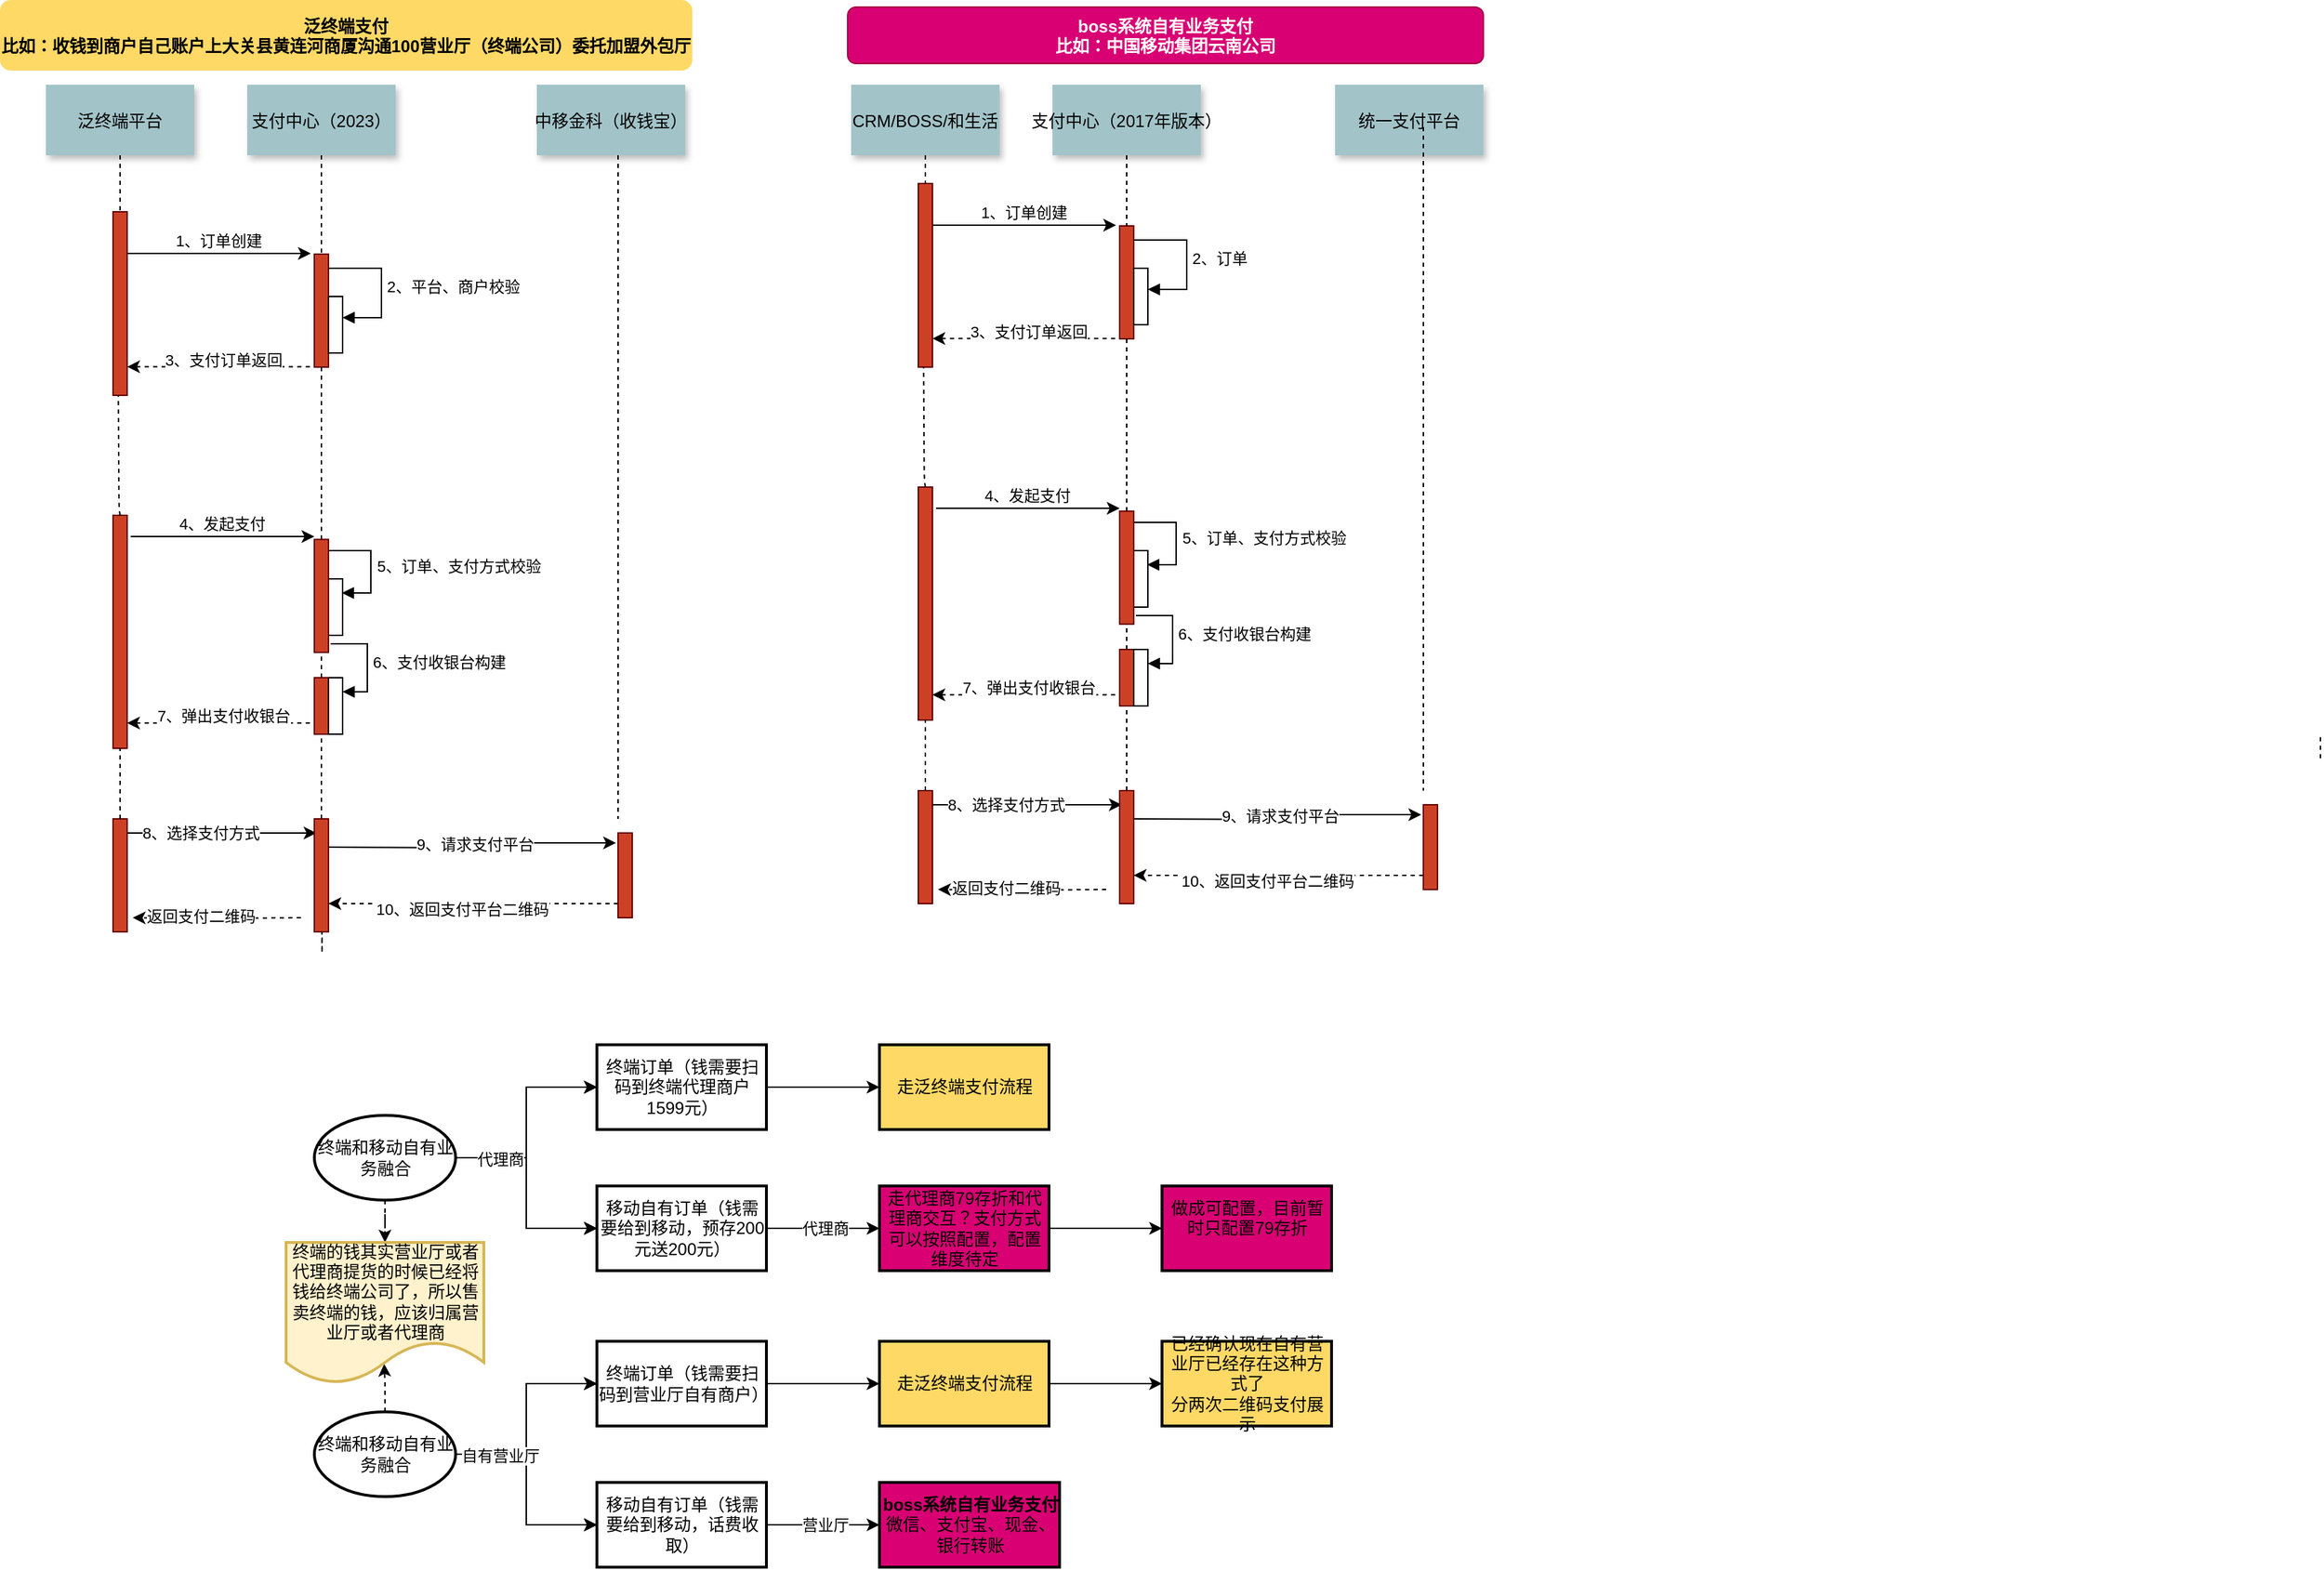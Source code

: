<mxfile version="24.6.4" type="github" pages="2">
  <diagram name="Page-1" id="9361dd3d-8414-5efd-6122-117bd74ce7a7">
    <mxGraphModel dx="1266" dy="643" grid="1" gridSize="10" guides="1" tooltips="1" connect="1" arrows="1" fold="1" page="1" pageScale="1.5" pageWidth="1200" pageHeight="1920" background="none" math="0" shadow="0">
      <root>
        <mxCell id="0" />
        <mxCell id="1" parent="0" />
        <mxCell id="4" value="泛终端平台" style="shadow=1;fillColor=#A2C4C9;strokeColor=none" parent="1" vertex="1">
          <mxGeometry x="152.5" y="60" width="105" height="50" as="geometry" />
        </mxCell>
        <mxCell id="6" value="" style="fillColor=#CC4125;strokeColor=#660000" parent="1" vertex="1">
          <mxGeometry x="342.5" y="180" width="10" height="80" as="geometry" />
        </mxCell>
        <mxCell id="7" value="支付中心（2023）" style="shadow=1;fillColor=#A2C4C9;strokeColor=none" parent="1" vertex="1">
          <mxGeometry x="295" y="60" width="105" height="50" as="geometry" />
        </mxCell>
        <mxCell id="8" value="" style="edgeStyle=none;endArrow=none;dashed=1" parent="1" source="7" target="6" edge="1">
          <mxGeometry x="272.335" y="165" width="100" height="100" as="geometry">
            <mxPoint x="347.259" y="110" as="sourcePoint" />
            <mxPoint x="347.576" y="165" as="targetPoint" />
          </mxGeometry>
        </mxCell>
        <mxCell id="9" value="1、订单创建" style="edgeStyle=none;verticalLabelPosition=top;verticalAlign=bottom" parent="1" edge="1">
          <mxGeometry x="220" y="92" width="100" height="100" as="geometry">
            <mxPoint x="210" y="179.5" as="sourcePoint" />
            <mxPoint x="340" y="179.5" as="targetPoint" />
          </mxGeometry>
        </mxCell>
        <mxCell id="11" value="" style="edgeStyle=none;verticalLabelPosition=top;verticalAlign=bottom;endArrow=none;startArrow=classic;dashed=1" parent="1" edge="1">
          <mxGeometry x="220" y="172.259" width="100" height="100" as="geometry">
            <mxPoint x="210" y="259.759" as="sourcePoint" />
            <mxPoint x="340" y="259.759" as="targetPoint" />
          </mxGeometry>
        </mxCell>
        <mxCell id="1Yy7cPz-D2KHI5b2dax2-93" value="3、支付订单返回" style="edgeLabel;html=1;align=center;verticalAlign=middle;resizable=0;points=[];" parent="11" vertex="1" connectable="0">
          <mxGeometry relative="1" as="geometry">
            <mxPoint x="3" y="-5" as="offset" />
          </mxGeometry>
        </mxCell>
        <mxCell id="52" value="" style="edgeStyle=none;endArrow=none;dashed=1" parent="1" source="1Yy7cPz-D2KHI5b2dax2-121" edge="1">
          <mxGeometry x="376.571" y="339.697" width="100" height="100" as="geometry">
            <mxPoint x="347.806" y="580" as="sourcePoint" />
            <mxPoint x="347.5" y="359.997" as="targetPoint" />
            <Array as="points" />
          </mxGeometry>
        </mxCell>
        <mxCell id="71" value="泛终端支付&#xa;比如：收钱到商户自己账户上大关县黄连河商厦沟通100营业厅（终端公司）委托加盟外包厅" style="rounded=1;fontStyle=1;fillColor=#FFD966;strokeColor=none" parent="1" vertex="1">
          <mxGeometry x="120" width="490" height="50" as="geometry" />
        </mxCell>
        <mxCell id="1Yy7cPz-D2KHI5b2dax2-110" value="" style="html=1;points=[[0,0,0,0,5],[0,1,0,0,-5],[1,0,0,0,5],[1,1,0,0,-5]];perimeter=orthogonalPerimeter;outlineConnect=0;targetShapes=umlLifeline;portConstraint=eastwest;newEdgeStyle={&quot;curved&quot;:0,&quot;rounded&quot;:0};fillColor=none;" parent="1" vertex="1">
          <mxGeometry x="352.5" y="210" width="10" height="40" as="geometry" />
        </mxCell>
        <mxCell id="1Yy7cPz-D2KHI5b2dax2-111" value="2、平台、商户校验" style="html=1;align=left;spacingLeft=2;endArrow=block;rounded=0;edgeStyle=orthogonalEdgeStyle;curved=0;rounded=0;" parent="1" source="6" target="1Yy7cPz-D2KHI5b2dax2-110" edge="1">
          <mxGeometry relative="1" as="geometry">
            <mxPoint x="370" y="190" as="sourcePoint" />
            <Array as="points">
              <mxPoint x="390" y="190" />
              <mxPoint x="390" y="225" />
            </Array>
          </mxGeometry>
        </mxCell>
        <mxCell id="1Yy7cPz-D2KHI5b2dax2-113" value="" style="edgeStyle=none;endArrow=none;dashed=1" parent="1" source="6" edge="1">
          <mxGeometry x="376.571" y="339.697" width="100" height="100" as="geometry">
            <mxPoint x="348" y="260" as="sourcePoint" />
            <mxPoint x="347.5" y="360" as="targetPoint" />
            <Array as="points" />
          </mxGeometry>
        </mxCell>
        <mxCell id="1Yy7cPz-D2KHI5b2dax2-114" value="4、发起支付" style="edgeStyle=none;verticalLabelPosition=top;verticalAlign=bottom" parent="1" edge="1">
          <mxGeometry width="100" height="100" as="geometry">
            <mxPoint x="212.5" y="380" as="sourcePoint" />
            <mxPoint x="342.5" y="380" as="targetPoint" />
            <mxPoint as="offset" />
          </mxGeometry>
        </mxCell>
        <mxCell id="1Yy7cPz-D2KHI5b2dax2-119" value="" style="html=1;points=[[0,0,0,0,5],[0,1,0,0,-5],[1,0,0,0,5],[1,1,0,0,-5]];perimeter=orthogonalPerimeter;outlineConnect=0;targetShapes=umlLifeline;portConstraint=eastwest;newEdgeStyle={&quot;curved&quot;:0,&quot;rounded&quot;:0};" parent="1" vertex="1">
          <mxGeometry x="352.5" y="410" width="10" height="40" as="geometry" />
        </mxCell>
        <mxCell id="1Yy7cPz-D2KHI5b2dax2-120" value="5、订单、支付方式校验" style="html=1;align=left;spacingLeft=2;endArrow=block;rounded=0;edgeStyle=orthogonalEdgeStyle;curved=0;rounded=0;" parent="1" edge="1">
          <mxGeometry relative="1" as="geometry">
            <mxPoint x="352.5" y="390" as="sourcePoint" />
            <Array as="points">
              <mxPoint x="382.5" y="420" />
            </Array>
            <mxPoint x="362" y="420" as="targetPoint" />
          </mxGeometry>
        </mxCell>
        <mxCell id="1Yy7cPz-D2KHI5b2dax2-122" value="" style="edgeStyle=none;endArrow=none;dashed=1" parent="1" source="1Yy7cPz-D2KHI5b2dax2-123" target="1Yy7cPz-D2KHI5b2dax2-121" edge="1">
          <mxGeometry x="376.571" y="339.697" width="100" height="100" as="geometry">
            <mxPoint x="347.806" y="580" as="sourcePoint" />
            <mxPoint x="347.5" y="359.997" as="targetPoint" />
            <Array as="points" />
          </mxGeometry>
        </mxCell>
        <mxCell id="1Yy7cPz-D2KHI5b2dax2-121" value="" style="fillColor=#CC4125;strokeColor=#660000" parent="1" vertex="1">
          <mxGeometry x="342.5" y="382.084" width="10" height="80" as="geometry" />
        </mxCell>
        <mxCell id="1Yy7cPz-D2KHI5b2dax2-124" value="" style="edgeStyle=none;endArrow=none;dashed=1" parent="1" source="1Yy7cPz-D2KHI5b2dax2-151" target="1Yy7cPz-D2KHI5b2dax2-123" edge="1">
          <mxGeometry x="376.571" y="339.697" width="100" height="100" as="geometry">
            <mxPoint x="347.806" y="580" as="sourcePoint" />
            <mxPoint x="348" y="462" as="targetPoint" />
            <Array as="points" />
          </mxGeometry>
        </mxCell>
        <mxCell id="1Yy7cPz-D2KHI5b2dax2-123" value="" style="fillColor=#CC4125;strokeColor=#660000" parent="1" vertex="1">
          <mxGeometry x="342.5" y="480.004" width="10" height="40" as="geometry" />
        </mxCell>
        <mxCell id="1Yy7cPz-D2KHI5b2dax2-126" value="" style="edgeStyle=none;verticalLabelPosition=top;verticalAlign=bottom;endArrow=none;startArrow=classic;dashed=1" parent="1" edge="1">
          <mxGeometry x="220" y="172.259" width="100" height="100" as="geometry">
            <mxPoint x="210" y="512.079" as="sourcePoint" />
            <mxPoint x="340" y="512.079" as="targetPoint" />
          </mxGeometry>
        </mxCell>
        <mxCell id="1Yy7cPz-D2KHI5b2dax2-127" value="7、弹出支付收银台" style="edgeLabel;html=1;align=center;verticalAlign=middle;resizable=0;points=[];" parent="1Yy7cPz-D2KHI5b2dax2-126" vertex="1" connectable="0">
          <mxGeometry relative="1" as="geometry">
            <mxPoint x="3" y="-5" as="offset" />
          </mxGeometry>
        </mxCell>
        <mxCell id="1Yy7cPz-D2KHI5b2dax2-131" value="" style="html=1;points=[[0,0,0,0,5],[0,1,0,0,-5],[1,0,0,0,5],[1,1,0,0,-5]];perimeter=orthogonalPerimeter;outlineConnect=0;targetShapes=umlLifeline;portConstraint=eastwest;newEdgeStyle={&quot;curved&quot;:0,&quot;rounded&quot;:0};" parent="1" vertex="1">
          <mxGeometry x="352.5" y="480" width="10" height="40" as="geometry" />
        </mxCell>
        <mxCell id="1Yy7cPz-D2KHI5b2dax2-132" value="6、支付收银台构建" style="html=1;align=left;spacingLeft=2;endArrow=block;rounded=0;edgeStyle=orthogonalEdgeStyle;curved=0;rounded=0;exitX=1.15;exitY=0.924;exitDx=0;exitDy=0;exitPerimeter=0;" parent="1" source="1Yy7cPz-D2KHI5b2dax2-121" target="1Yy7cPz-D2KHI5b2dax2-131" edge="1">
          <mxGeometry relative="1" as="geometry">
            <mxPoint x="363" y="460" as="sourcePoint" />
            <Array as="points">
              <mxPoint x="380" y="456" />
              <mxPoint x="380" y="490" />
            </Array>
          </mxGeometry>
        </mxCell>
        <mxCell id="1Yy7cPz-D2KHI5b2dax2-134" value="" style="edgeStyle=elbowEdgeStyle;elbow=horizontal;endArrow=none;dashed=1" parent="1" source="4" target="2" edge="1">
          <mxGeometry x="230.0" y="310" width="100" height="100" as="geometry">
            <mxPoint x="200" y="110" as="sourcePoint" />
            <mxPoint x="200" y="530" as="targetPoint" />
            <Array as="points" />
          </mxGeometry>
        </mxCell>
        <mxCell id="2" value="" style="fillColor=#CC4125;strokeColor=#660000" parent="1" vertex="1">
          <mxGeometry x="200" y="150" width="10" height="130" as="geometry" />
        </mxCell>
        <mxCell id="66" value="" style="fillColor=#CC4125;strokeColor=#660000" parent="1" vertex="1">
          <mxGeometry x="200" y="365" width="10" height="165" as="geometry" />
        </mxCell>
        <mxCell id="1Yy7cPz-D2KHI5b2dax2-140" value="" style="edgeStyle=none;endArrow=none;dashed=1;entryX=0.25;entryY=1;entryDx=0;entryDy=0;exitX=0.5;exitY=0;exitDx=0;exitDy=0;" parent="1" source="66" edge="1">
          <mxGeometry x="376.571" y="339.697" width="100" height="100" as="geometry">
            <mxPoint x="206.25" y="360" as="sourcePoint" />
            <mxPoint x="203.75" y="280" as="targetPoint" />
            <Array as="points">
              <mxPoint x="204.25" y="360" />
            </Array>
          </mxGeometry>
        </mxCell>
        <mxCell id="1Yy7cPz-D2KHI5b2dax2-152" value="" style="edgeStyle=orthogonalEdgeStyle;rounded=0;orthogonalLoop=1;jettySize=auto;html=1;entryX=0.15;entryY=0.125;entryDx=0;entryDy=0;entryPerimeter=0;" parent="1" source="1Yy7cPz-D2KHI5b2dax2-147" target="1Yy7cPz-D2KHI5b2dax2-151" edge="1">
          <mxGeometry relative="1" as="geometry">
            <Array as="points">
              <mxPoint x="310" y="590" />
              <mxPoint x="310" y="590" />
            </Array>
          </mxGeometry>
        </mxCell>
        <mxCell id="1Yy7cPz-D2KHI5b2dax2-154" value="8、选择支付方式" style="edgeLabel;html=1;align=center;verticalAlign=middle;resizable=0;points=[];" parent="1Yy7cPz-D2KHI5b2dax2-152" vertex="1" connectable="0">
          <mxGeometry x="-0.224" relative="1" as="geometry">
            <mxPoint as="offset" />
          </mxGeometry>
        </mxCell>
        <mxCell id="1Yy7cPz-D2KHI5b2dax2-147" value="" style="fillColor=#CC4125;strokeColor=#660000" parent="1" vertex="1">
          <mxGeometry x="200" y="580" width="10" height="80" as="geometry" />
        </mxCell>
        <mxCell id="1Yy7cPz-D2KHI5b2dax2-150" value="" style="edgeStyle=none;endArrow=none;dashed=1;entryX=0.5;entryY=1;entryDx=0;entryDy=0;" parent="1" target="66" edge="1">
          <mxGeometry x="376.571" y="339.697" width="100" height="100" as="geometry">
            <mxPoint x="205" y="580" as="sourcePoint" />
            <mxPoint x="358" y="530" as="targetPoint" />
            <Array as="points">
              <mxPoint x="205" y="580" />
            </Array>
          </mxGeometry>
        </mxCell>
        <mxCell id="1Yy7cPz-D2KHI5b2dax2-153" value="" style="edgeStyle=none;endArrow=none;dashed=1" parent="1" target="1Yy7cPz-D2KHI5b2dax2-151" edge="1">
          <mxGeometry x="376.571" y="339.697" width="100" height="100" as="geometry">
            <mxPoint x="347.806" y="580" as="sourcePoint" />
            <mxPoint x="348" y="520" as="targetPoint" />
            <Array as="points">
              <mxPoint x="348" y="680" />
            </Array>
          </mxGeometry>
        </mxCell>
        <mxCell id="1Yy7cPz-D2KHI5b2dax2-156" value="" style="edgeStyle=orthogonalEdgeStyle;rounded=0;orthogonalLoop=1;jettySize=auto;html=1;entryX=-0.15;entryY=0.117;entryDx=0;entryDy=0;entryPerimeter=0;" parent="1" target="1Yy7cPz-D2KHI5b2dax2-155" edge="1">
          <mxGeometry relative="1" as="geometry">
            <mxPoint x="352.5" y="600" as="sourcePoint" />
            <mxPoint x="545" y="600" as="targetPoint" />
          </mxGeometry>
        </mxCell>
        <mxCell id="1Yy7cPz-D2KHI5b2dax2-157" value="9、请求支付平台" style="edgeLabel;html=1;align=center;verticalAlign=middle;resizable=0;points=[];" parent="1Yy7cPz-D2KHI5b2dax2-156" vertex="1" connectable="0">
          <mxGeometry x="0.023" relative="1" as="geometry">
            <mxPoint as="offset" />
          </mxGeometry>
        </mxCell>
        <mxCell id="1Yy7cPz-D2KHI5b2dax2-175" value="" style="edgeStyle=orthogonalEdgeStyle;rounded=0;orthogonalLoop=1;jettySize=auto;html=1;dashed=1;entryX=1.4;entryY=0.875;entryDx=0;entryDy=0;entryPerimeter=0;" parent="1" target="1Yy7cPz-D2KHI5b2dax2-147" edge="1">
          <mxGeometry relative="1" as="geometry">
            <mxPoint x="333" y="650" as="sourcePoint" />
            <mxPoint x="243" y="650" as="targetPoint" />
            <Array as="points" />
          </mxGeometry>
        </mxCell>
        <mxCell id="1Yy7cPz-D2KHI5b2dax2-176" value="返回支付二维码" style="edgeLabel;html=1;align=center;verticalAlign=middle;resizable=0;points=[];" parent="1Yy7cPz-D2KHI5b2dax2-175" vertex="1" connectable="0">
          <mxGeometry x="0.197" y="-1" relative="1" as="geometry">
            <mxPoint as="offset" />
          </mxGeometry>
        </mxCell>
        <mxCell id="1Yy7cPz-D2KHI5b2dax2-151" value="" style="fillColor=#CC4125;strokeColor=#660000" parent="1" vertex="1">
          <mxGeometry x="342.5" y="580" width="10" height="80" as="geometry" />
        </mxCell>
        <mxCell id="1Yy7cPz-D2KHI5b2dax2-159" value="" style="edgeStyle=orthogonalEdgeStyle;rounded=0;orthogonalLoop=1;jettySize=auto;html=1;dashed=1;entryX=1;entryY=0.75;entryDx=0;entryDy=0;" parent="1" source="1Yy7cPz-D2KHI5b2dax2-155" target="1Yy7cPz-D2KHI5b2dax2-151" edge="1">
          <mxGeometry relative="1" as="geometry">
            <mxPoint x="465" y="620" as="targetPoint" />
            <Array as="points">
              <mxPoint x="490" y="640" />
              <mxPoint x="490" y="640" />
            </Array>
          </mxGeometry>
        </mxCell>
        <mxCell id="1Yy7cPz-D2KHI5b2dax2-160" value="10、返回支付平台二维码" style="edgeLabel;html=1;align=center;verticalAlign=middle;resizable=0;points=[];" parent="1Yy7cPz-D2KHI5b2dax2-159" vertex="1" connectable="0">
          <mxGeometry x="0.081" y="4" relative="1" as="geometry">
            <mxPoint as="offset" />
          </mxGeometry>
        </mxCell>
        <mxCell id="1Yy7cPz-D2KHI5b2dax2-155" value="" style="fillColor=#CC4125;strokeColor=#660000" parent="1" vertex="1">
          <mxGeometry x="557.5" y="590" width="10" height="60" as="geometry" />
        </mxCell>
        <mxCell id="1Yy7cPz-D2KHI5b2dax2-161" value="中移金科（收钱宝）" style="shadow=1;fillColor=#A2C4C9;strokeColor=none" parent="1" vertex="1">
          <mxGeometry x="500" y="60" width="105" height="50" as="geometry" />
        </mxCell>
        <mxCell id="1Yy7cPz-D2KHI5b2dax2-165" value="" style="edgeStyle=none;endArrow=none;dashed=1;" parent="1" edge="1">
          <mxGeometry x="376.571" y="339.697" width="100" height="100" as="geometry">
            <mxPoint x="557.5" y="110" as="sourcePoint" />
            <mxPoint x="557.5" y="580" as="targetPoint" />
            <Array as="points" />
          </mxGeometry>
        </mxCell>
        <mxCell id="1Yy7cPz-D2KHI5b2dax2-220" value="CRM/BOSS/和生活" style="shadow=1;fillColor=#A2C4C9;strokeColor=none" parent="1" vertex="1">
          <mxGeometry x="722.5" y="60" width="105" height="50" as="geometry" />
        </mxCell>
        <mxCell id="1Yy7cPz-D2KHI5b2dax2-221" value="" style="fillColor=#CC4125;strokeColor=#660000" parent="1" vertex="1">
          <mxGeometry x="912.5" y="160" width="10" height="80" as="geometry" />
        </mxCell>
        <mxCell id="1Yy7cPz-D2KHI5b2dax2-222" value="支付中心（2017年版本）" style="shadow=1;fillColor=#A2C4C9;strokeColor=none" parent="1" vertex="1">
          <mxGeometry x="865" y="60" width="105" height="50" as="geometry" />
        </mxCell>
        <mxCell id="1Yy7cPz-D2KHI5b2dax2-223" value="" style="edgeStyle=none;endArrow=none;dashed=1" parent="1" source="1Yy7cPz-D2KHI5b2dax2-222" target="1Yy7cPz-D2KHI5b2dax2-221" edge="1">
          <mxGeometry x="272.335" y="165" width="100" height="100" as="geometry">
            <mxPoint x="917.259" y="90" as="sourcePoint" />
            <mxPoint x="917.576" y="145" as="targetPoint" />
          </mxGeometry>
        </mxCell>
        <mxCell id="1Yy7cPz-D2KHI5b2dax2-224" value="1、订单创建" style="edgeStyle=none;verticalLabelPosition=top;verticalAlign=bottom" parent="1" edge="1">
          <mxGeometry x="220" y="92" width="100" height="100" as="geometry">
            <mxPoint x="780" y="159.5" as="sourcePoint" />
            <mxPoint x="910" y="159.5" as="targetPoint" />
          </mxGeometry>
        </mxCell>
        <mxCell id="1Yy7cPz-D2KHI5b2dax2-225" value="" style="edgeStyle=none;verticalLabelPosition=top;verticalAlign=bottom;endArrow=none;startArrow=classic;dashed=1" parent="1" edge="1">
          <mxGeometry x="220" y="172.259" width="100" height="100" as="geometry">
            <mxPoint x="780" y="239.759" as="sourcePoint" />
            <mxPoint x="910" y="239.759" as="targetPoint" />
          </mxGeometry>
        </mxCell>
        <mxCell id="1Yy7cPz-D2KHI5b2dax2-226" value="3、支付订单返回" style="edgeLabel;html=1;align=center;verticalAlign=middle;resizable=0;points=[];" parent="1Yy7cPz-D2KHI5b2dax2-225" vertex="1" connectable="0">
          <mxGeometry relative="1" as="geometry">
            <mxPoint x="3" y="-5" as="offset" />
          </mxGeometry>
        </mxCell>
        <mxCell id="1Yy7cPz-D2KHI5b2dax2-227" value="" style="edgeStyle=none;endArrow=none;dashed=1" parent="1" source="1Yy7cPz-D2KHI5b2dax2-237" edge="1">
          <mxGeometry x="376.571" y="339.697" width="100" height="100" as="geometry">
            <mxPoint x="917.806" y="560" as="sourcePoint" />
            <mxPoint x="917.5" y="339.997" as="targetPoint" />
            <Array as="points" />
          </mxGeometry>
        </mxCell>
        <mxCell id="1Yy7cPz-D2KHI5b2dax2-228" value="" style="edgeStyle=none;endArrow=none;dashed=1" parent="1" edge="1">
          <mxGeometry x="1204.071" y="380.087" width="100" height="100" as="geometry">
            <mxPoint x="1762.5" y="522.083" as="sourcePoint" />
            <mxPoint x="1762.5" y="540" as="targetPoint" />
          </mxGeometry>
        </mxCell>
        <mxCell id="1Yy7cPz-D2KHI5b2dax2-229" value="boss系统自有业务支付&#xa;比如：中国移动集团云南公司" style="rounded=1;fontStyle=1;fillColor=#D80073;strokeColor=#A50040;fontColor=#ffffff;" parent="1" vertex="1">
          <mxGeometry x="720" y="5" width="450" height="40" as="geometry" />
        </mxCell>
        <mxCell id="1Yy7cPz-D2KHI5b2dax2-230" value="" style="html=1;points=[[0,0,0,0,5],[0,1,0,0,-5],[1,0,0,0,5],[1,1,0,0,-5]];perimeter=orthogonalPerimeter;outlineConnect=0;targetShapes=umlLifeline;portConstraint=eastwest;newEdgeStyle={&quot;curved&quot;:0,&quot;rounded&quot;:0};fillColor=none;" parent="1" vertex="1">
          <mxGeometry x="922.5" y="190" width="10" height="40" as="geometry" />
        </mxCell>
        <mxCell id="1Yy7cPz-D2KHI5b2dax2-231" value="2、订单" style="html=1;align=left;spacingLeft=2;endArrow=block;rounded=0;edgeStyle=orthogonalEdgeStyle;curved=0;rounded=0;" parent="1" source="1Yy7cPz-D2KHI5b2dax2-221" target="1Yy7cPz-D2KHI5b2dax2-230" edge="1">
          <mxGeometry relative="1" as="geometry">
            <mxPoint x="940" y="170" as="sourcePoint" />
            <Array as="points">
              <mxPoint x="960" y="170" />
              <mxPoint x="960" y="205" />
            </Array>
          </mxGeometry>
        </mxCell>
        <mxCell id="1Yy7cPz-D2KHI5b2dax2-232" value="" style="edgeStyle=none;endArrow=none;dashed=1" parent="1" source="1Yy7cPz-D2KHI5b2dax2-221" edge="1">
          <mxGeometry x="376.571" y="339.697" width="100" height="100" as="geometry">
            <mxPoint x="918" y="240" as="sourcePoint" />
            <mxPoint x="917.5" y="340" as="targetPoint" />
            <Array as="points" />
          </mxGeometry>
        </mxCell>
        <mxCell id="1Yy7cPz-D2KHI5b2dax2-233" value="4、发起支付" style="edgeStyle=none;verticalLabelPosition=top;verticalAlign=bottom" parent="1" edge="1">
          <mxGeometry width="100" height="100" as="geometry">
            <mxPoint x="782.5" y="360" as="sourcePoint" />
            <mxPoint x="912.5" y="360" as="targetPoint" />
            <mxPoint as="offset" />
          </mxGeometry>
        </mxCell>
        <mxCell id="1Yy7cPz-D2KHI5b2dax2-234" value="" style="html=1;points=[[0,0,0,0,5],[0,1,0,0,-5],[1,0,0,0,5],[1,1,0,0,-5]];perimeter=orthogonalPerimeter;outlineConnect=0;targetShapes=umlLifeline;portConstraint=eastwest;newEdgeStyle={&quot;curved&quot;:0,&quot;rounded&quot;:0};" parent="1" vertex="1">
          <mxGeometry x="922.5" y="390" width="10" height="40" as="geometry" />
        </mxCell>
        <mxCell id="1Yy7cPz-D2KHI5b2dax2-235" value="5、订单、支付方式校验" style="html=1;align=left;spacingLeft=2;endArrow=block;rounded=0;edgeStyle=orthogonalEdgeStyle;curved=0;rounded=0;" parent="1" edge="1">
          <mxGeometry relative="1" as="geometry">
            <mxPoint x="922.5" y="370" as="sourcePoint" />
            <Array as="points">
              <mxPoint x="952.5" y="400" />
            </Array>
            <mxPoint x="932" y="400" as="targetPoint" />
          </mxGeometry>
        </mxCell>
        <mxCell id="1Yy7cPz-D2KHI5b2dax2-236" value="" style="edgeStyle=none;endArrow=none;dashed=1" parent="1" source="1Yy7cPz-D2KHI5b2dax2-239" target="1Yy7cPz-D2KHI5b2dax2-237" edge="1">
          <mxGeometry x="376.571" y="339.697" width="100" height="100" as="geometry">
            <mxPoint x="917.806" y="560" as="sourcePoint" />
            <mxPoint x="917.5" y="339.997" as="targetPoint" />
            <Array as="points" />
          </mxGeometry>
        </mxCell>
        <mxCell id="1Yy7cPz-D2KHI5b2dax2-237" value="" style="fillColor=#CC4125;strokeColor=#660000" parent="1" vertex="1">
          <mxGeometry x="912.5" y="362.084" width="10" height="80" as="geometry" />
        </mxCell>
        <mxCell id="1Yy7cPz-D2KHI5b2dax2-238" value="" style="edgeStyle=none;endArrow=none;dashed=1" parent="1" source="1Yy7cPz-D2KHI5b2dax2-257" target="1Yy7cPz-D2KHI5b2dax2-239" edge="1">
          <mxGeometry x="376.571" y="339.697" width="100" height="100" as="geometry">
            <mxPoint x="917.806" y="560" as="sourcePoint" />
            <mxPoint x="918" y="442" as="targetPoint" />
            <Array as="points" />
          </mxGeometry>
        </mxCell>
        <mxCell id="1Yy7cPz-D2KHI5b2dax2-239" value="" style="fillColor=#CC4125;strokeColor=#660000" parent="1" vertex="1">
          <mxGeometry x="912.5" y="460.004" width="10" height="40" as="geometry" />
        </mxCell>
        <mxCell id="1Yy7cPz-D2KHI5b2dax2-240" value="" style="edgeStyle=none;verticalLabelPosition=top;verticalAlign=bottom;endArrow=none;startArrow=classic;dashed=1" parent="1" edge="1">
          <mxGeometry x="220" y="172.259" width="100" height="100" as="geometry">
            <mxPoint x="780" y="492.079" as="sourcePoint" />
            <mxPoint x="910" y="492.079" as="targetPoint" />
          </mxGeometry>
        </mxCell>
        <mxCell id="1Yy7cPz-D2KHI5b2dax2-241" value="7、弹出支付收银台" style="edgeLabel;html=1;align=center;verticalAlign=middle;resizable=0;points=[];" parent="1Yy7cPz-D2KHI5b2dax2-240" vertex="1" connectable="0">
          <mxGeometry relative="1" as="geometry">
            <mxPoint x="3" y="-5" as="offset" />
          </mxGeometry>
        </mxCell>
        <mxCell id="1Yy7cPz-D2KHI5b2dax2-242" value="" style="html=1;points=[[0,0,0,0,5],[0,1,0,0,-5],[1,0,0,0,5],[1,1,0,0,-5]];perimeter=orthogonalPerimeter;outlineConnect=0;targetShapes=umlLifeline;portConstraint=eastwest;newEdgeStyle={&quot;curved&quot;:0,&quot;rounded&quot;:0};" parent="1" vertex="1">
          <mxGeometry x="922.5" y="460" width="10" height="40" as="geometry" />
        </mxCell>
        <mxCell id="1Yy7cPz-D2KHI5b2dax2-243" value="6、支付收银台构建" style="html=1;align=left;spacingLeft=2;endArrow=block;rounded=0;edgeStyle=orthogonalEdgeStyle;curved=0;rounded=0;exitX=1.15;exitY=0.924;exitDx=0;exitDy=0;exitPerimeter=0;" parent="1" source="1Yy7cPz-D2KHI5b2dax2-237" target="1Yy7cPz-D2KHI5b2dax2-242" edge="1">
          <mxGeometry relative="1" as="geometry">
            <mxPoint x="933" y="440" as="sourcePoint" />
            <Array as="points">
              <mxPoint x="950" y="436" />
              <mxPoint x="950" y="470" />
            </Array>
          </mxGeometry>
        </mxCell>
        <mxCell id="1Yy7cPz-D2KHI5b2dax2-244" value="" style="edgeStyle=elbowEdgeStyle;elbow=horizontal;endArrow=none;dashed=1" parent="1" source="1Yy7cPz-D2KHI5b2dax2-220" target="1Yy7cPz-D2KHI5b2dax2-245" edge="1">
          <mxGeometry x="230.0" y="310" width="100" height="100" as="geometry">
            <mxPoint x="770" y="90" as="sourcePoint" />
            <mxPoint x="770" y="510" as="targetPoint" />
            <Array as="points" />
          </mxGeometry>
        </mxCell>
        <mxCell id="1Yy7cPz-D2KHI5b2dax2-245" value="" style="fillColor=#CC4125;strokeColor=#660000" parent="1" vertex="1">
          <mxGeometry x="770" y="130" width="10" height="130" as="geometry" />
        </mxCell>
        <mxCell id="1Yy7cPz-D2KHI5b2dax2-246" value="" style="fillColor=#CC4125;strokeColor=#660000" parent="1" vertex="1">
          <mxGeometry x="770" y="345" width="10" height="165" as="geometry" />
        </mxCell>
        <mxCell id="1Yy7cPz-D2KHI5b2dax2-247" value="" style="edgeStyle=none;endArrow=none;dashed=1;entryX=0.25;entryY=1;entryDx=0;entryDy=0;exitX=0.5;exitY=0;exitDx=0;exitDy=0;" parent="1" source="1Yy7cPz-D2KHI5b2dax2-246" edge="1">
          <mxGeometry x="376.571" y="339.697" width="100" height="100" as="geometry">
            <mxPoint x="776.25" y="340" as="sourcePoint" />
            <mxPoint x="773.75" y="260" as="targetPoint" />
            <Array as="points">
              <mxPoint x="774.25" y="340" />
            </Array>
          </mxGeometry>
        </mxCell>
        <mxCell id="1Yy7cPz-D2KHI5b2dax2-248" value="" style="edgeStyle=orthogonalEdgeStyle;rounded=0;orthogonalLoop=1;jettySize=auto;html=1;entryX=0.15;entryY=0.125;entryDx=0;entryDy=0;entryPerimeter=0;" parent="1" source="1Yy7cPz-D2KHI5b2dax2-250" target="1Yy7cPz-D2KHI5b2dax2-257" edge="1">
          <mxGeometry relative="1" as="geometry">
            <Array as="points">
              <mxPoint x="880" y="570" />
              <mxPoint x="880" y="570" />
            </Array>
          </mxGeometry>
        </mxCell>
        <mxCell id="1Yy7cPz-D2KHI5b2dax2-249" value="8、选择支付方式" style="edgeLabel;html=1;align=center;verticalAlign=middle;resizable=0;points=[];" parent="1Yy7cPz-D2KHI5b2dax2-248" vertex="1" connectable="0">
          <mxGeometry x="-0.224" relative="1" as="geometry">
            <mxPoint as="offset" />
          </mxGeometry>
        </mxCell>
        <mxCell id="1Yy7cPz-D2KHI5b2dax2-250" value="" style="fillColor=#CC4125;strokeColor=#660000" parent="1" vertex="1">
          <mxGeometry x="770" y="560" width="10" height="80" as="geometry" />
        </mxCell>
        <mxCell id="1Yy7cPz-D2KHI5b2dax2-251" value="" style="edgeStyle=none;endArrow=none;dashed=1;entryX=0.5;entryY=1;entryDx=0;entryDy=0;" parent="1" target="1Yy7cPz-D2KHI5b2dax2-246" edge="1">
          <mxGeometry x="376.571" y="339.697" width="100" height="100" as="geometry">
            <mxPoint x="775" y="560" as="sourcePoint" />
            <mxPoint x="928" y="510" as="targetPoint" />
            <Array as="points">
              <mxPoint x="775" y="560" />
            </Array>
          </mxGeometry>
        </mxCell>
        <mxCell id="1Yy7cPz-D2KHI5b2dax2-253" value="" style="edgeStyle=orthogonalEdgeStyle;rounded=0;orthogonalLoop=1;jettySize=auto;html=1;entryX=-0.15;entryY=0.117;entryDx=0;entryDy=0;entryPerimeter=0;" parent="1" target="1Yy7cPz-D2KHI5b2dax2-260" edge="1">
          <mxGeometry relative="1" as="geometry">
            <mxPoint x="922.5" y="580" as="sourcePoint" />
            <mxPoint x="1115" y="580" as="targetPoint" />
          </mxGeometry>
        </mxCell>
        <mxCell id="1Yy7cPz-D2KHI5b2dax2-254" value="9、请求支付平台" style="edgeLabel;html=1;align=center;verticalAlign=middle;resizable=0;points=[];" parent="1Yy7cPz-D2KHI5b2dax2-253" vertex="1" connectable="0">
          <mxGeometry x="0.023" relative="1" as="geometry">
            <mxPoint as="offset" />
          </mxGeometry>
        </mxCell>
        <mxCell id="1Yy7cPz-D2KHI5b2dax2-255" value="" style="edgeStyle=orthogonalEdgeStyle;rounded=0;orthogonalLoop=1;jettySize=auto;html=1;dashed=1;entryX=1.4;entryY=0.875;entryDx=0;entryDy=0;entryPerimeter=0;" parent="1" target="1Yy7cPz-D2KHI5b2dax2-250" edge="1">
          <mxGeometry relative="1" as="geometry">
            <mxPoint x="903" y="630" as="sourcePoint" />
            <mxPoint x="813" y="630" as="targetPoint" />
            <Array as="points" />
          </mxGeometry>
        </mxCell>
        <mxCell id="1Yy7cPz-D2KHI5b2dax2-256" value="返回支付二维码" style="edgeLabel;html=1;align=center;verticalAlign=middle;resizable=0;points=[];" parent="1Yy7cPz-D2KHI5b2dax2-255" vertex="1" connectable="0">
          <mxGeometry x="0.197" y="-1" relative="1" as="geometry">
            <mxPoint as="offset" />
          </mxGeometry>
        </mxCell>
        <mxCell id="1Yy7cPz-D2KHI5b2dax2-257" value="" style="fillColor=#CC4125;strokeColor=#660000" parent="1" vertex="1">
          <mxGeometry x="912.5" y="560" width="10" height="80" as="geometry" />
        </mxCell>
        <mxCell id="1Yy7cPz-D2KHI5b2dax2-258" value="" style="edgeStyle=orthogonalEdgeStyle;rounded=0;orthogonalLoop=1;jettySize=auto;html=1;dashed=1;entryX=1;entryY=0.75;entryDx=0;entryDy=0;" parent="1" source="1Yy7cPz-D2KHI5b2dax2-260" target="1Yy7cPz-D2KHI5b2dax2-257" edge="1">
          <mxGeometry relative="1" as="geometry">
            <mxPoint x="1035" y="600" as="targetPoint" />
            <Array as="points">
              <mxPoint x="1060" y="620" />
              <mxPoint x="1060" y="620" />
            </Array>
          </mxGeometry>
        </mxCell>
        <mxCell id="1Yy7cPz-D2KHI5b2dax2-259" value="10、返回支付平台二维码" style="edgeLabel;html=1;align=center;verticalAlign=middle;resizable=0;points=[];" parent="1Yy7cPz-D2KHI5b2dax2-258" vertex="1" connectable="0">
          <mxGeometry x="0.081" y="4" relative="1" as="geometry">
            <mxPoint as="offset" />
          </mxGeometry>
        </mxCell>
        <mxCell id="1Yy7cPz-D2KHI5b2dax2-260" value="" style="fillColor=#CC4125;strokeColor=#660000" parent="1" vertex="1">
          <mxGeometry x="1127.5" y="570" width="10" height="60" as="geometry" />
        </mxCell>
        <mxCell id="1Yy7cPz-D2KHI5b2dax2-261" value="统一支付平台" style="shadow=1;fillColor=#A2C4C9;strokeColor=none" parent="1" vertex="1">
          <mxGeometry x="1065" y="60" width="105" height="50" as="geometry" />
        </mxCell>
        <mxCell id="1Yy7cPz-D2KHI5b2dax2-262" value="" style="edgeStyle=none;endArrow=none;dashed=1;" parent="1" edge="1">
          <mxGeometry x="376.571" y="339.697" width="100" height="100" as="geometry">
            <mxPoint x="1127.5" y="90" as="sourcePoint" />
            <mxPoint x="1127.5" y="560" as="targetPoint" />
            <Array as="points" />
          </mxGeometry>
        </mxCell>
        <mxCell id="1Yy7cPz-D2KHI5b2dax2-265" value="" style="edgeStyle=orthogonalEdgeStyle;rounded=0;orthogonalLoop=1;jettySize=auto;html=1;" parent="1" source="1Yy7cPz-D2KHI5b2dax2-263" target="1Yy7cPz-D2KHI5b2dax2-264" edge="1">
          <mxGeometry relative="1" as="geometry" />
        </mxCell>
        <mxCell id="1Yy7cPz-D2KHI5b2dax2-267" value="" style="edgeStyle=orthogonalEdgeStyle;rounded=0;orthogonalLoop=1;jettySize=auto;html=1;" parent="1" source="1Yy7cPz-D2KHI5b2dax2-263" target="1Yy7cPz-D2KHI5b2dax2-264" edge="1">
          <mxGeometry relative="1" as="geometry" />
        </mxCell>
        <mxCell id="1Yy7cPz-D2KHI5b2dax2-268" value="" style="edgeStyle=orthogonalEdgeStyle;rounded=0;orthogonalLoop=1;jettySize=auto;html=1;" parent="1" source="1Yy7cPz-D2KHI5b2dax2-263" target="1Yy7cPz-D2KHI5b2dax2-264" edge="1">
          <mxGeometry relative="1" as="geometry" />
        </mxCell>
        <mxCell id="1Yy7cPz-D2KHI5b2dax2-269" style="edgeStyle=orthogonalEdgeStyle;rounded=0;orthogonalLoop=1;jettySize=auto;html=1;entryX=0;entryY=0.5;entryDx=0;entryDy=0;" parent="1" source="1Yy7cPz-D2KHI5b2dax2-263" target="1Yy7cPz-D2KHI5b2dax2-266" edge="1">
          <mxGeometry relative="1" as="geometry" />
        </mxCell>
        <mxCell id="1Yy7cPz-D2KHI5b2dax2-274" value="" style="edgeStyle=orthogonalEdgeStyle;rounded=0;orthogonalLoop=1;jettySize=auto;html=1;" parent="1" source="1Yy7cPz-D2KHI5b2dax2-263" target="1Yy7cPz-D2KHI5b2dax2-266" edge="1">
          <mxGeometry relative="1" as="geometry" />
        </mxCell>
        <mxCell id="1Yy7cPz-D2KHI5b2dax2-275" value="" style="edgeStyle=orthogonalEdgeStyle;rounded=0;orthogonalLoop=1;jettySize=auto;html=1;" parent="1" source="1Yy7cPz-D2KHI5b2dax2-263" target="1Yy7cPz-D2KHI5b2dax2-266" edge="1">
          <mxGeometry relative="1" as="geometry" />
        </mxCell>
        <mxCell id="1Yy7cPz-D2KHI5b2dax2-278" value="代理商" style="edgeLabel;html=1;align=center;verticalAlign=middle;resizable=0;points=[];" parent="1Yy7cPz-D2KHI5b2dax2-275" vertex="1" connectable="0">
          <mxGeometry x="-0.587" y="-1" relative="1" as="geometry">
            <mxPoint as="offset" />
          </mxGeometry>
        </mxCell>
        <mxCell id="m8eDH4o8tLsZGcGZ9GFc-74" value="" style="edgeStyle=orthogonalEdgeStyle;rounded=0;orthogonalLoop=1;jettySize=auto;html=1;dashed=1;" parent="1" source="1Yy7cPz-D2KHI5b2dax2-263" target="m8eDH4o8tLsZGcGZ9GFc-73" edge="1">
          <mxGeometry relative="1" as="geometry" />
        </mxCell>
        <mxCell id="1Yy7cPz-D2KHI5b2dax2-263" value="终端和移动自有业务融合" style="strokeWidth=2;html=1;shape=mxgraph.flowchart.start_1;whiteSpace=wrap;" parent="1" vertex="1">
          <mxGeometry x="342.5" y="790" width="100" height="60" as="geometry" />
        </mxCell>
        <mxCell id="1Yy7cPz-D2KHI5b2dax2-271" value="" style="edgeStyle=orthogonalEdgeStyle;rounded=0;orthogonalLoop=1;jettySize=auto;html=1;" parent="1" source="1Yy7cPz-D2KHI5b2dax2-264" target="1Yy7cPz-D2KHI5b2dax2-270" edge="1">
          <mxGeometry relative="1" as="geometry" />
        </mxCell>
        <mxCell id="1Yy7cPz-D2KHI5b2dax2-264" value="终端订单（钱需要扫码到终端代理商户1599元）" style="whiteSpace=wrap;html=1;strokeWidth=2;" parent="1" vertex="1">
          <mxGeometry x="542.5" y="740" width="120" height="60" as="geometry" />
        </mxCell>
        <mxCell id="1Yy7cPz-D2KHI5b2dax2-273" value="" style="edgeStyle=orthogonalEdgeStyle;rounded=0;orthogonalLoop=1;jettySize=auto;html=1;" parent="1" source="1Yy7cPz-D2KHI5b2dax2-266" target="1Yy7cPz-D2KHI5b2dax2-272" edge="1">
          <mxGeometry relative="1" as="geometry" />
        </mxCell>
        <mxCell id="1Yy7cPz-D2KHI5b2dax2-277" value="代理商" style="edgeLabel;html=1;align=center;verticalAlign=middle;resizable=0;points=[];" parent="1Yy7cPz-D2KHI5b2dax2-273" vertex="1" connectable="0">
          <mxGeometry x="0.025" relative="1" as="geometry">
            <mxPoint as="offset" />
          </mxGeometry>
        </mxCell>
        <mxCell id="1Yy7cPz-D2KHI5b2dax2-266" value="移动自有订单（钱需要给到移动，预存200元送200元）" style="whiteSpace=wrap;html=1;strokeWidth=2;" parent="1" vertex="1">
          <mxGeometry x="542.5" y="840" width="120" height="60" as="geometry" />
        </mxCell>
        <mxCell id="1Yy7cPz-D2KHI5b2dax2-270" value="走泛终端支付流程" style="whiteSpace=wrap;html=1;strokeWidth=2;fillColor=#FFD966;" parent="1" vertex="1">
          <mxGeometry x="742.5" y="740" width="120" height="60" as="geometry" />
        </mxCell>
        <mxCell id="1Yy7cPz-D2KHI5b2dax2-295" value="" style="edgeStyle=orthogonalEdgeStyle;rounded=0;orthogonalLoop=1;jettySize=auto;html=1;" parent="1" source="1Yy7cPz-D2KHI5b2dax2-272" target="1Yy7cPz-D2KHI5b2dax2-294" edge="1">
          <mxGeometry relative="1" as="geometry" />
        </mxCell>
        <mxCell id="1Yy7cPz-D2KHI5b2dax2-272" value="走代理商79存折和代理商交互？支付方式可以按照配置，配置维度待定" style="whiteSpace=wrap;html=1;strokeWidth=2;fillColor=#D80073;" parent="1" vertex="1">
          <mxGeometry x="742.5" y="840" width="120" height="60" as="geometry" />
        </mxCell>
        <mxCell id="1Yy7cPz-D2KHI5b2dax2-279" value="" style="edgeStyle=orthogonalEdgeStyle;rounded=0;orthogonalLoop=1;jettySize=auto;html=1;" parent="1" source="1Yy7cPz-D2KHI5b2dax2-286" target="1Yy7cPz-D2KHI5b2dax2-288" edge="1">
          <mxGeometry relative="1" as="geometry" />
        </mxCell>
        <mxCell id="1Yy7cPz-D2KHI5b2dax2-280" value="" style="edgeStyle=orthogonalEdgeStyle;rounded=0;orthogonalLoop=1;jettySize=auto;html=1;" parent="1" source="1Yy7cPz-D2KHI5b2dax2-286" target="1Yy7cPz-D2KHI5b2dax2-288" edge="1">
          <mxGeometry relative="1" as="geometry" />
        </mxCell>
        <mxCell id="1Yy7cPz-D2KHI5b2dax2-281" value="" style="edgeStyle=orthogonalEdgeStyle;rounded=0;orthogonalLoop=1;jettySize=auto;html=1;" parent="1" source="1Yy7cPz-D2KHI5b2dax2-286" target="1Yy7cPz-D2KHI5b2dax2-288" edge="1">
          <mxGeometry relative="1" as="geometry" />
        </mxCell>
        <mxCell id="1Yy7cPz-D2KHI5b2dax2-282" style="edgeStyle=orthogonalEdgeStyle;rounded=0;orthogonalLoop=1;jettySize=auto;html=1;entryX=0;entryY=0.5;entryDx=0;entryDy=0;" parent="1" source="1Yy7cPz-D2KHI5b2dax2-286" target="1Yy7cPz-D2KHI5b2dax2-291" edge="1">
          <mxGeometry relative="1" as="geometry" />
        </mxCell>
        <mxCell id="1Yy7cPz-D2KHI5b2dax2-283" value="" style="edgeStyle=orthogonalEdgeStyle;rounded=0;orthogonalLoop=1;jettySize=auto;html=1;" parent="1" source="1Yy7cPz-D2KHI5b2dax2-286" target="1Yy7cPz-D2KHI5b2dax2-291" edge="1">
          <mxGeometry relative="1" as="geometry" />
        </mxCell>
        <mxCell id="1Yy7cPz-D2KHI5b2dax2-284" value="" style="edgeStyle=orthogonalEdgeStyle;rounded=0;orthogonalLoop=1;jettySize=auto;html=1;" parent="1" source="1Yy7cPz-D2KHI5b2dax2-286" target="1Yy7cPz-D2KHI5b2dax2-291" edge="1">
          <mxGeometry relative="1" as="geometry" />
        </mxCell>
        <mxCell id="1Yy7cPz-D2KHI5b2dax2-285" value="自有营业厅" style="edgeLabel;html=1;align=center;verticalAlign=middle;resizable=0;points=[];" parent="1Yy7cPz-D2KHI5b2dax2-284" vertex="1" connectable="0">
          <mxGeometry x="-0.587" y="-1" relative="1" as="geometry">
            <mxPoint as="offset" />
          </mxGeometry>
        </mxCell>
        <mxCell id="m8eDH4o8tLsZGcGZ9GFc-75" value="" style="edgeStyle=orthogonalEdgeStyle;rounded=0;orthogonalLoop=1;jettySize=auto;html=1;dashed=1;entryX=0.496;entryY=0.86;entryDx=0;entryDy=0;entryPerimeter=0;" parent="1" source="1Yy7cPz-D2KHI5b2dax2-286" target="m8eDH4o8tLsZGcGZ9GFc-73" edge="1">
          <mxGeometry relative="1" as="geometry">
            <Array as="points" />
          </mxGeometry>
        </mxCell>
        <mxCell id="1Yy7cPz-D2KHI5b2dax2-286" value="终端和移动自有业务融合" style="strokeWidth=2;html=1;shape=mxgraph.flowchart.start_1;whiteSpace=wrap;" parent="1" vertex="1">
          <mxGeometry x="342.5" y="1000" width="100" height="60" as="geometry" />
        </mxCell>
        <mxCell id="1Yy7cPz-D2KHI5b2dax2-287" value="" style="edgeStyle=orthogonalEdgeStyle;rounded=0;orthogonalLoop=1;jettySize=auto;html=1;" parent="1" source="1Yy7cPz-D2KHI5b2dax2-288" target="1Yy7cPz-D2KHI5b2dax2-292" edge="1">
          <mxGeometry relative="1" as="geometry" />
        </mxCell>
        <mxCell id="1Yy7cPz-D2KHI5b2dax2-288" value="终端订单（钱需要扫码到营业厅自有商户）" style="whiteSpace=wrap;html=1;strokeWidth=2;" parent="1" vertex="1">
          <mxGeometry x="542.5" y="950" width="120" height="60" as="geometry" />
        </mxCell>
        <mxCell id="1Yy7cPz-D2KHI5b2dax2-289" value="" style="edgeStyle=orthogonalEdgeStyle;rounded=0;orthogonalLoop=1;jettySize=auto;html=1;" parent="1" source="1Yy7cPz-D2KHI5b2dax2-291" target="1Yy7cPz-D2KHI5b2dax2-293" edge="1">
          <mxGeometry relative="1" as="geometry" />
        </mxCell>
        <mxCell id="1Yy7cPz-D2KHI5b2dax2-290" value="营业厅" style="edgeLabel;html=1;align=center;verticalAlign=middle;resizable=0;points=[];" parent="1Yy7cPz-D2KHI5b2dax2-289" vertex="1" connectable="0">
          <mxGeometry x="0.025" relative="1" as="geometry">
            <mxPoint as="offset" />
          </mxGeometry>
        </mxCell>
        <mxCell id="1Yy7cPz-D2KHI5b2dax2-291" value="移动自有订单（钱需要给到移动，话费收取）" style="whiteSpace=wrap;html=1;strokeWidth=2;" parent="1" vertex="1">
          <mxGeometry x="542.5" y="1050" width="120" height="60" as="geometry" />
        </mxCell>
        <mxCell id="1Yy7cPz-D2KHI5b2dax2-297" value="" style="edgeStyle=orthogonalEdgeStyle;rounded=0;orthogonalLoop=1;jettySize=auto;html=1;" parent="1" source="1Yy7cPz-D2KHI5b2dax2-292" target="1Yy7cPz-D2KHI5b2dax2-296" edge="1">
          <mxGeometry relative="1" as="geometry" />
        </mxCell>
        <mxCell id="1Yy7cPz-D2KHI5b2dax2-292" value="走泛终端支付流程" style="whiteSpace=wrap;html=1;strokeWidth=2;fillColor=#FFD966;" parent="1" vertex="1">
          <mxGeometry x="742.5" y="950" width="120" height="60" as="geometry" />
        </mxCell>
        <mxCell id="1Yy7cPz-D2KHI5b2dax2-293" value="&lt;span style=&quot;font-weight: 700; text-wrap: nowrap;&quot;&gt;boss系统自有业务支付&lt;br&gt;&lt;/span&gt;微信、支付宝、现金、银行转账" style="whiteSpace=wrap;html=1;strokeWidth=2;fillColor=#D80073;" parent="1" vertex="1">
          <mxGeometry x="742.5" y="1050" width="127.5" height="60" as="geometry" />
        </mxCell>
        <mxCell id="1Yy7cPz-D2KHI5b2dax2-294" value="&lt;div&gt;做成可配置，目前暂时只配置79存折&lt;/div&gt;&lt;div&gt;&lt;br&gt;&lt;/div&gt;" style="whiteSpace=wrap;html=1;fillColor=#D80073;strokeWidth=2;" parent="1" vertex="1">
          <mxGeometry x="942.5" y="840" width="120" height="60" as="geometry" />
        </mxCell>
        <mxCell id="1Yy7cPz-D2KHI5b2dax2-296" value="已经确认现在自有营业厅已经存在这种方式了&lt;div&gt;分两次二维码支付展示&lt;/div&gt;" style="whiteSpace=wrap;html=1;fillColor=#FFD966;strokeWidth=2;" parent="1" vertex="1">
          <mxGeometry x="942.5" y="950" width="120" height="60" as="geometry" />
        </mxCell>
        <mxCell id="m8eDH4o8tLsZGcGZ9GFc-73" value="终端的钱其实营业厅或者代理商提货的时候已经将钱给终端公司了，所以售卖终端的钱，应该归属营业厅或者代理商" style="shape=document;whiteSpace=wrap;html=1;boundedLbl=1;strokeWidth=2;size=0.3;fillColor=#fff2cc;strokeColor=#d6b656;" parent="1" vertex="1">
          <mxGeometry x="322.5" y="880" width="140" height="100" as="geometry" />
        </mxCell>
      </root>
    </mxGraphModel>
  </diagram>
  <diagram id="8Ax1dQd_HPw9nHr5B4px" name="第 2 页">
    <mxGraphModel grid="1" page="1" gridSize="10" guides="1" tooltips="1" connect="1" arrows="1" fold="1" pageScale="1" pageWidth="827" pageHeight="1169" math="0" shadow="0">
      <root>
        <mxCell id="0" />
        <mxCell id="1" parent="0" />
      </root>
    </mxGraphModel>
  </diagram>
</mxfile>
